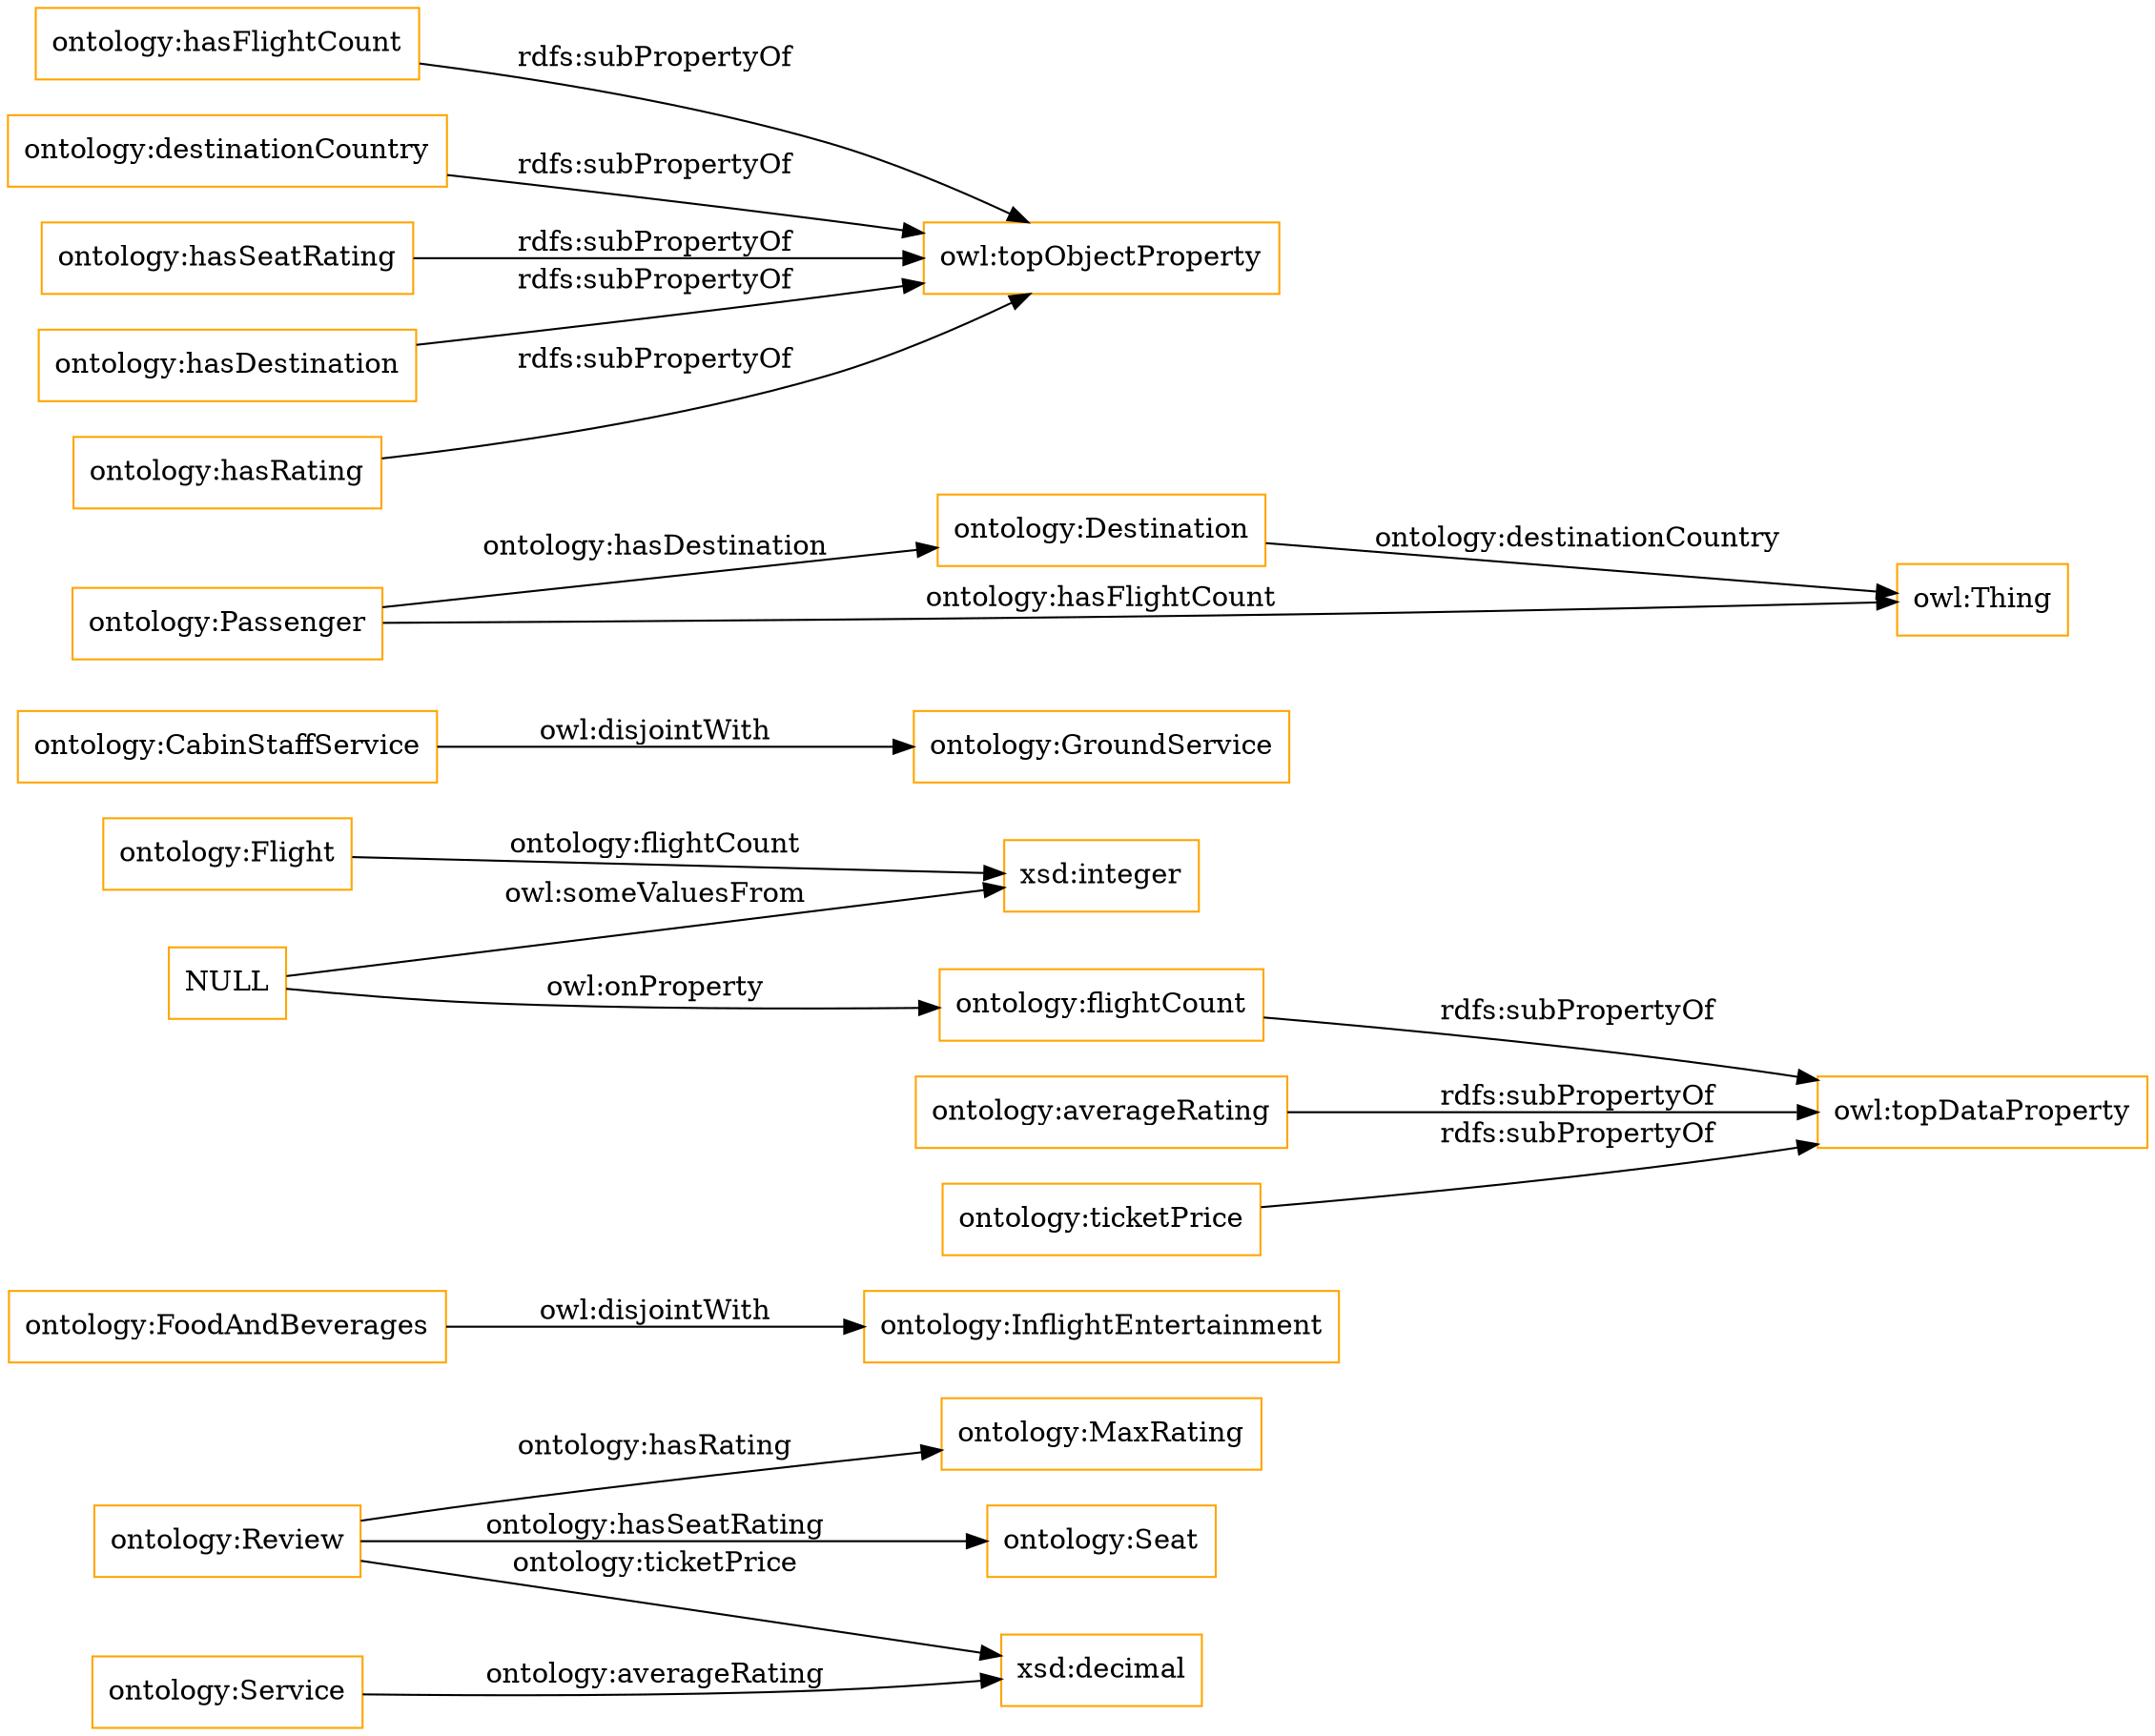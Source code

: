 digraph ar2dtool_diagram { 
rankdir=LR;
size="1501"
node [shape = rectangle, color="orange"]; "ontology:MaxRating" "ontology:FoodAndBeverages" "ontology:Flight" "ontology:Seat" "ontology:GroundService" "ontology:CabinStaffService" "ontology:Review" "ontology:InflightEntertainment" "ontology:Passenger" "ontology:Destination" "ontology:Service" ; /*classes style*/
	"ontology:flightCount" -> "owl:topDataProperty" [ label = "rdfs:subPropertyOf" ];
	"ontology:hasFlightCount" -> "owl:topObjectProperty" [ label = "rdfs:subPropertyOf" ];
	"ontology:destinationCountry" -> "owl:topObjectProperty" [ label = "rdfs:subPropertyOf" ];
	"ontology:hasSeatRating" -> "owl:topObjectProperty" [ label = "rdfs:subPropertyOf" ];
	"ontology:CabinStaffService" -> "ontology:GroundService" [ label = "owl:disjointWith" ];
	"ontology:FoodAndBeverages" -> "ontology:InflightEntertainment" [ label = "owl:disjointWith" ];
	"ontology:averageRating" -> "owl:topDataProperty" [ label = "rdfs:subPropertyOf" ];
	"ontology:ticketPrice" -> "owl:topDataProperty" [ label = "rdfs:subPropertyOf" ];
	"NULL" -> "xsd:integer" [ label = "owl:someValuesFrom" ];
	"NULL" -> "ontology:flightCount" [ label = "owl:onProperty" ];
	"ontology:hasDestination" -> "owl:topObjectProperty" [ label = "rdfs:subPropertyOf" ];
	"ontology:hasRating" -> "owl:topObjectProperty" [ label = "rdfs:subPropertyOf" ];
	"ontology:Destination" -> "owl:Thing" [ label = "ontology:destinationCountry" ];
	"ontology:Review" -> "ontology:Seat" [ label = "ontology:hasSeatRating" ];
	"ontology:Review" -> "xsd:decimal" [ label = "ontology:ticketPrice" ];
	"ontology:Review" -> "ontology:MaxRating" [ label = "ontology:hasRating" ];
	"ontology:Passenger" -> "owl:Thing" [ label = "ontology:hasFlightCount" ];
	"ontology:Service" -> "xsd:decimal" [ label = "ontology:averageRating" ];
	"ontology:Passenger" -> "ontology:Destination" [ label = "ontology:hasDestination" ];
	"ontology:Flight" -> "xsd:integer" [ label = "ontology:flightCount" ];

}
